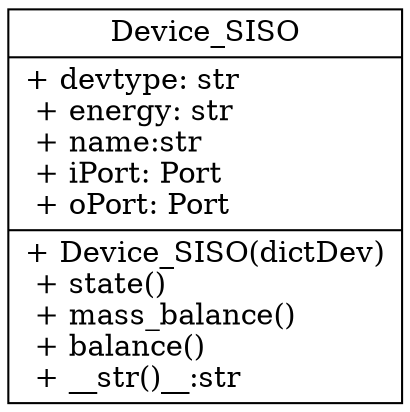 digraph "classes" {
rankdir=BT
charset="utf-8"
"components.device_siso.Device_SISO" [color="black", fontcoor="black", 
              label="{Device_SISO|
               + devtype: str\l
               + energy: str\l 
               + name:str \l 
               + iPort: Port\l 
               + oPort: Port\l|
               + Device_SISO(dictDev)\l 
               + state()\l 
               + mass_balance()\l 
               + balance()\l 
               + __str()__:str\l}",
               shape="record", style="solid"];
}
